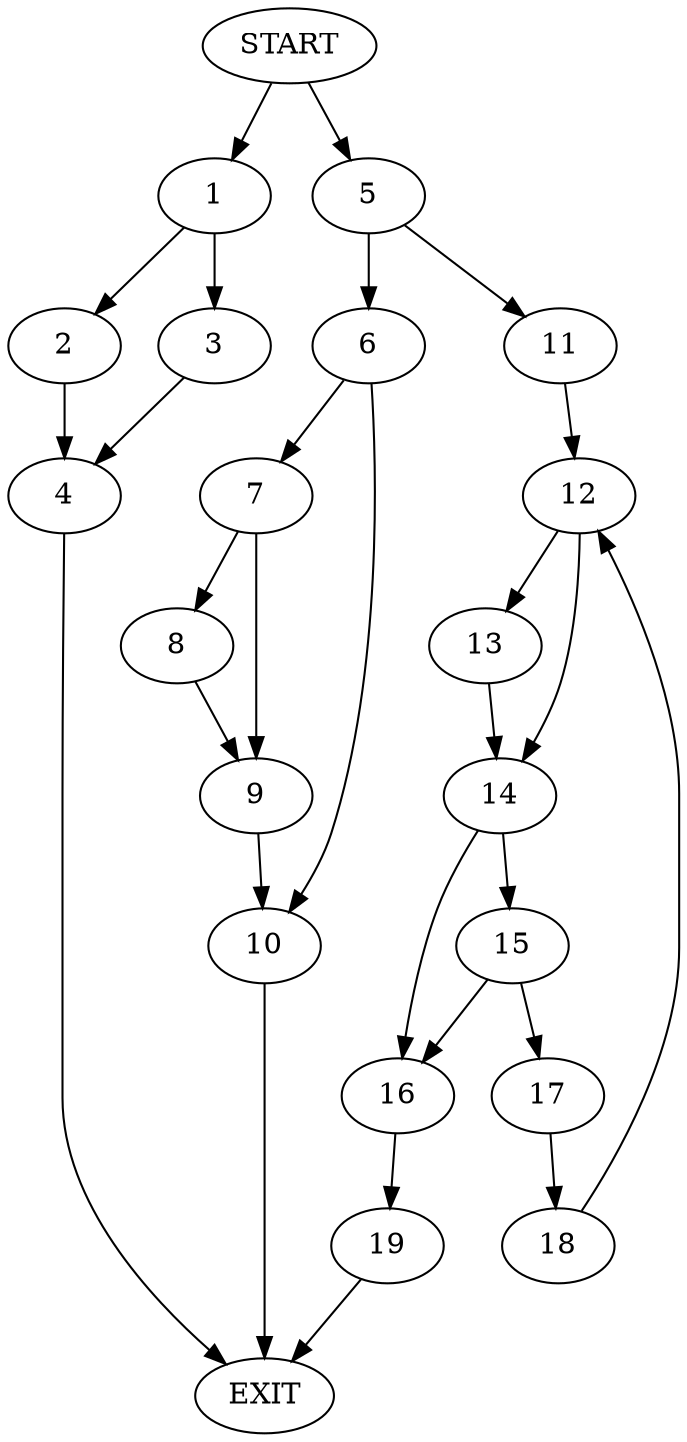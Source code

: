 digraph { 
0 [label="START"];
1;
2;
3;
4;
5;
6;
7;
8;
9;
10;
11;
12;
13;
14;
15;
16;
17;
18;
19;
20[label="EXIT"];
0 -> 5;
0 -> 1;
1 -> 2;
1 -> 3;
2 -> 4;
3 -> 4;
4 -> 20;
5 -> 11;
5 -> 6;
6 -> 10;
6 -> 7;
7 -> 8;
7 -> 9;
8 -> 9;
9 -> 10;
10 -> 20;
11 -> 12;
12 -> 13;
12 -> 14;
13 -> 14;
14 -> 15;
14 -> 16;
15 -> 16;
15 -> 17;
16 -> 19;
17 -> 18;
18 -> 12;
19 -> 20;
}